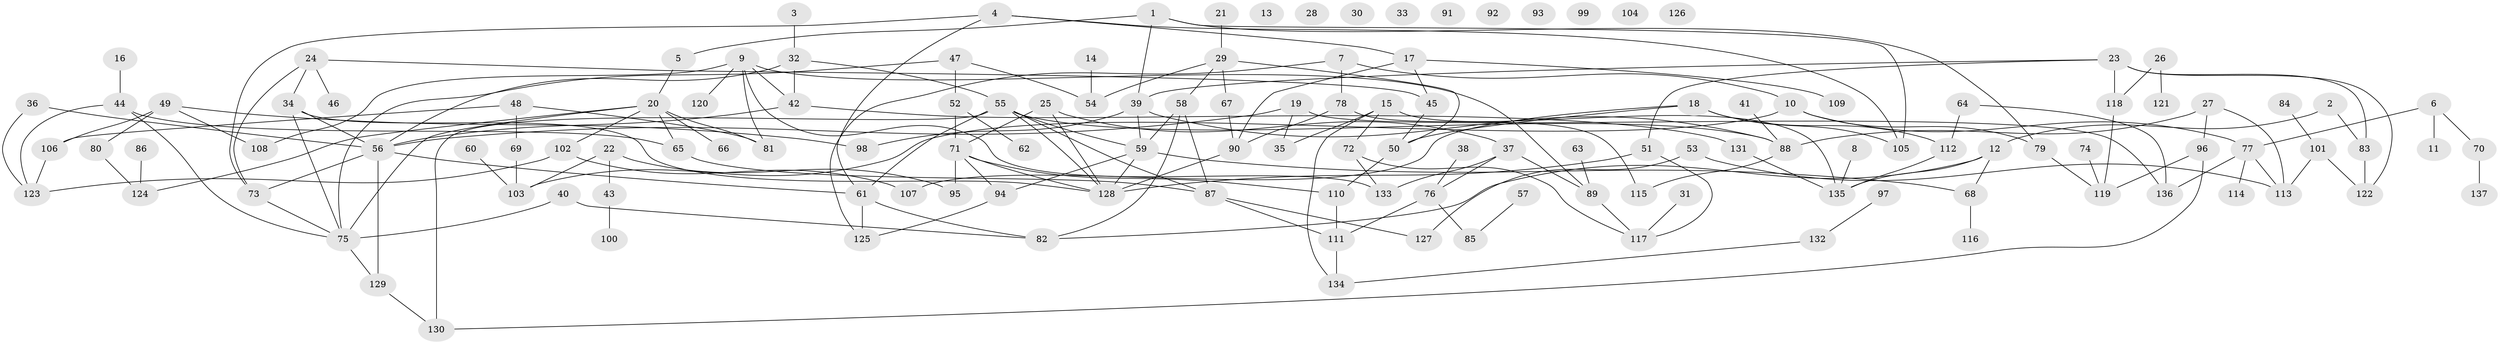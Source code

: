 // coarse degree distribution, {11: 0.014705882352941176, 4: 0.20588235294117646, 9: 0.029411764705882353, 7: 0.014705882352941176, 6: 0.08823529411764706, 1: 0.22058823529411764, 14: 0.014705882352941176, 0: 0.14705882352941177, 2: 0.07352941176470588, 3: 0.10294117647058823, 5: 0.058823529411764705, 12: 0.014705882352941176, 10: 0.014705882352941176}
// Generated by graph-tools (version 1.1) at 2025/16/03/04/25 18:16:25]
// undirected, 137 vertices, 190 edges
graph export_dot {
graph [start="1"]
  node [color=gray90,style=filled];
  1;
  2;
  3;
  4;
  5;
  6;
  7;
  8;
  9;
  10;
  11;
  12;
  13;
  14;
  15;
  16;
  17;
  18;
  19;
  20;
  21;
  22;
  23;
  24;
  25;
  26;
  27;
  28;
  29;
  30;
  31;
  32;
  33;
  34;
  35;
  36;
  37;
  38;
  39;
  40;
  41;
  42;
  43;
  44;
  45;
  46;
  47;
  48;
  49;
  50;
  51;
  52;
  53;
  54;
  55;
  56;
  57;
  58;
  59;
  60;
  61;
  62;
  63;
  64;
  65;
  66;
  67;
  68;
  69;
  70;
  71;
  72;
  73;
  74;
  75;
  76;
  77;
  78;
  79;
  80;
  81;
  82;
  83;
  84;
  85;
  86;
  87;
  88;
  89;
  90;
  91;
  92;
  93;
  94;
  95;
  96;
  97;
  98;
  99;
  100;
  101;
  102;
  103;
  104;
  105;
  106;
  107;
  108;
  109;
  110;
  111;
  112;
  113;
  114;
  115;
  116;
  117;
  118;
  119;
  120;
  121;
  122;
  123;
  124;
  125;
  126;
  127;
  128;
  129;
  130;
  131;
  132;
  133;
  134;
  135;
  136;
  137;
  1 -- 5;
  1 -- 39;
  1 -- 79;
  1 -- 105;
  2 -- 12;
  2 -- 83;
  3 -- 32;
  4 -- 17;
  4 -- 61;
  4 -- 73;
  4 -- 105;
  5 -- 20;
  6 -- 11;
  6 -- 70;
  6 -- 77;
  7 -- 10;
  7 -- 78;
  7 -- 125;
  8 -- 135;
  9 -- 42;
  9 -- 81;
  9 -- 89;
  9 -- 108;
  9 -- 120;
  9 -- 133;
  10 -- 77;
  10 -- 79;
  10 -- 103;
  12 -- 68;
  12 -- 82;
  12 -- 135;
  14 -- 54;
  15 -- 35;
  15 -- 72;
  15 -- 134;
  15 -- 135;
  16 -- 44;
  17 -- 45;
  17 -- 90;
  17 -- 109;
  18 -- 50;
  18 -- 105;
  18 -- 107;
  18 -- 112;
  19 -- 35;
  19 -- 56;
  19 -- 136;
  20 -- 65;
  20 -- 66;
  20 -- 75;
  20 -- 81;
  20 -- 102;
  20 -- 124;
  21 -- 29;
  22 -- 43;
  22 -- 95;
  22 -- 103;
  23 -- 39;
  23 -- 51;
  23 -- 83;
  23 -- 118;
  23 -- 122;
  24 -- 34;
  24 -- 45;
  24 -- 46;
  24 -- 73;
  25 -- 37;
  25 -- 71;
  25 -- 128;
  26 -- 118;
  26 -- 121;
  27 -- 88;
  27 -- 96;
  27 -- 113;
  29 -- 50;
  29 -- 54;
  29 -- 58;
  29 -- 67;
  31 -- 117;
  32 -- 42;
  32 -- 55;
  32 -- 56;
  34 -- 56;
  34 -- 75;
  34 -- 128;
  36 -- 56;
  36 -- 123;
  37 -- 76;
  37 -- 89;
  37 -- 133;
  38 -- 76;
  39 -- 59;
  39 -- 88;
  39 -- 98;
  40 -- 75;
  40 -- 82;
  41 -- 88;
  42 -- 56;
  42 -- 131;
  43 -- 100;
  44 -- 65;
  44 -- 75;
  44 -- 123;
  45 -- 50;
  47 -- 52;
  47 -- 54;
  47 -- 75;
  48 -- 69;
  48 -- 81;
  48 -- 106;
  49 -- 80;
  49 -- 98;
  49 -- 106;
  49 -- 108;
  50 -- 110;
  51 -- 117;
  51 -- 128;
  52 -- 62;
  52 -- 71;
  53 -- 113;
  53 -- 127;
  55 -- 59;
  55 -- 61;
  55 -- 87;
  55 -- 88;
  55 -- 128;
  55 -- 130;
  56 -- 61;
  56 -- 73;
  56 -- 129;
  57 -- 85;
  58 -- 59;
  58 -- 82;
  58 -- 87;
  59 -- 68;
  59 -- 94;
  59 -- 128;
  60 -- 103;
  61 -- 82;
  61 -- 125;
  63 -- 89;
  64 -- 112;
  64 -- 136;
  65 -- 87;
  67 -- 90;
  68 -- 116;
  69 -- 103;
  70 -- 137;
  71 -- 94;
  71 -- 95;
  71 -- 110;
  71 -- 128;
  72 -- 117;
  72 -- 133;
  73 -- 75;
  74 -- 119;
  75 -- 129;
  76 -- 85;
  76 -- 111;
  77 -- 113;
  77 -- 114;
  77 -- 136;
  78 -- 90;
  78 -- 115;
  79 -- 119;
  80 -- 124;
  83 -- 122;
  84 -- 101;
  86 -- 124;
  87 -- 111;
  87 -- 127;
  88 -- 115;
  89 -- 117;
  90 -- 128;
  94 -- 125;
  96 -- 119;
  96 -- 130;
  97 -- 132;
  101 -- 113;
  101 -- 122;
  102 -- 107;
  102 -- 123;
  106 -- 123;
  110 -- 111;
  111 -- 134;
  112 -- 135;
  118 -- 119;
  129 -- 130;
  131 -- 135;
  132 -- 134;
}
